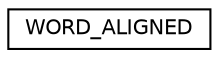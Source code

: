 digraph "Graphical Class Hierarchy"
{
 // LATEX_PDF_SIZE
  edge [fontname="Helvetica",fontsize="10",labelfontname="Helvetica",labelfontsize="10"];
  node [fontname="Helvetica",fontsize="10",shape=record];
  rankdir="LR";
  Node0 [label="WORD_ALIGNED",height=0.2,width=0.4,color="black", fillcolor="white", style="filled",URL="$structWORD__ALIGNED.html",tooltip="Power Management mode blocker typedef."];
}
